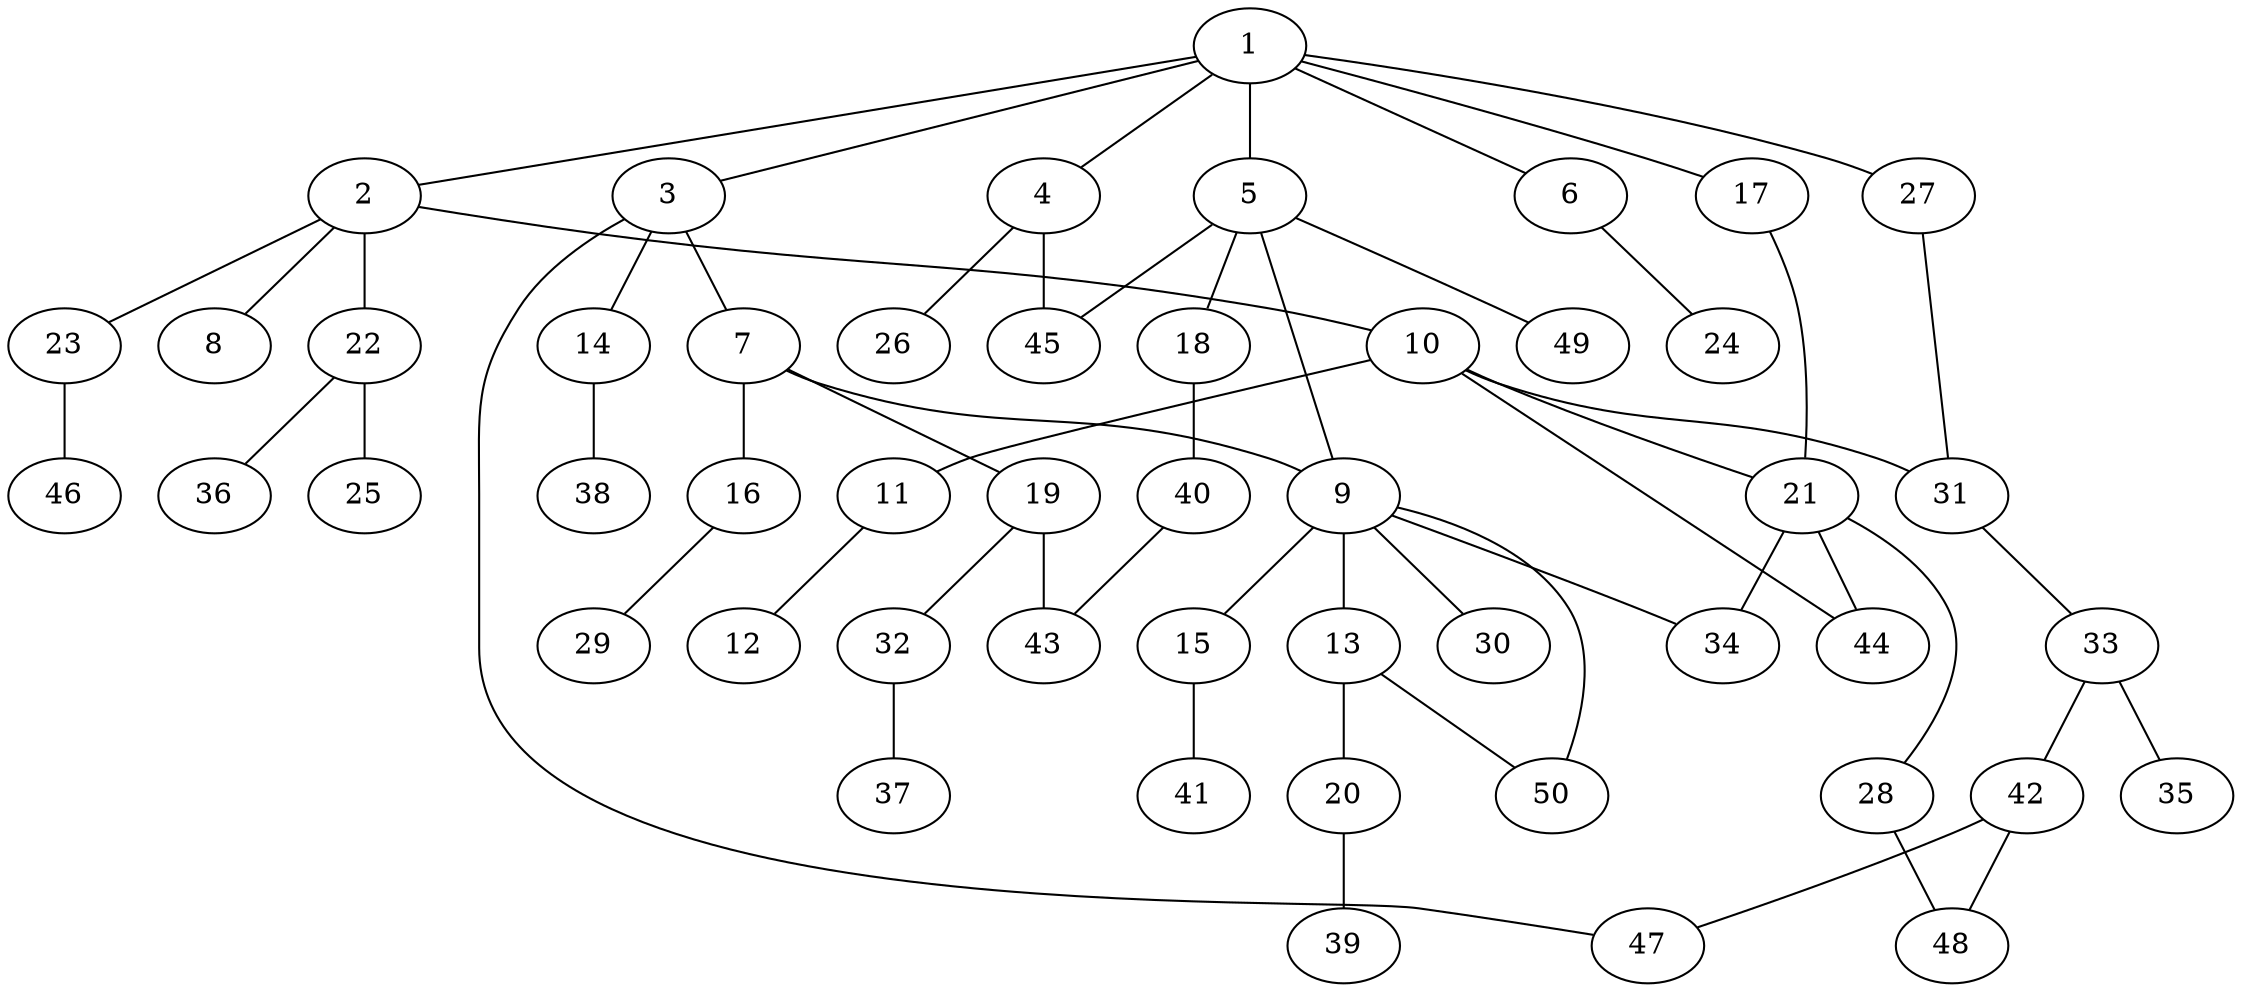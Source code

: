 graph graphname {1--2
1--3
1--4
1--5
1--6
1--17
1--27
2--8
2--10
2--22
2--23
3--7
3--14
3--47
4--26
4--45
5--9
5--18
5--45
5--49
6--24
7--9
7--16
7--19
9--13
9--15
9--30
9--34
9--50
10--11
10--21
10--31
10--44
11--12
13--20
13--50
14--38
15--41
16--29
17--21
18--40
19--32
19--43
20--39
21--28
21--34
21--44
22--25
22--36
23--46
27--31
28--48
31--33
32--37
33--35
33--42
40--43
42--47
42--48
}